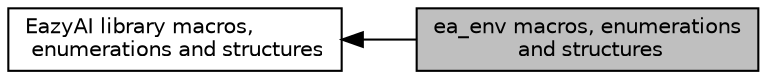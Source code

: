 digraph "ea_env macros, enumerations and structures"
{
  bgcolor="transparent";
  edge [fontname="Helvetica",fontsize="10",labelfontname="Helvetica",labelfontsize="10"];
  node [fontname="Helvetica",fontsize="10",shape=box];
  rankdir=LR;
  Node2 [label="EazyAI library macros,\l enumerations and structures",height=0.2,width=0.4,color="black",URL="$de/d5b/group__eazyai-api-helper.html",tooltip="Definition of macros, enumerations and structures in EazyAI library."];
  Node1 [label="ea_env macros, enumerations\l and structures",height=0.2,width=0.4,color="black", fillcolor="grey75", style="filled", fontcolor="black",tooltip="Definition of ea_env macros, enumerations and structures."];
  Node2->Node1 [shape=plaintext, dir="back", style="solid"];
}
